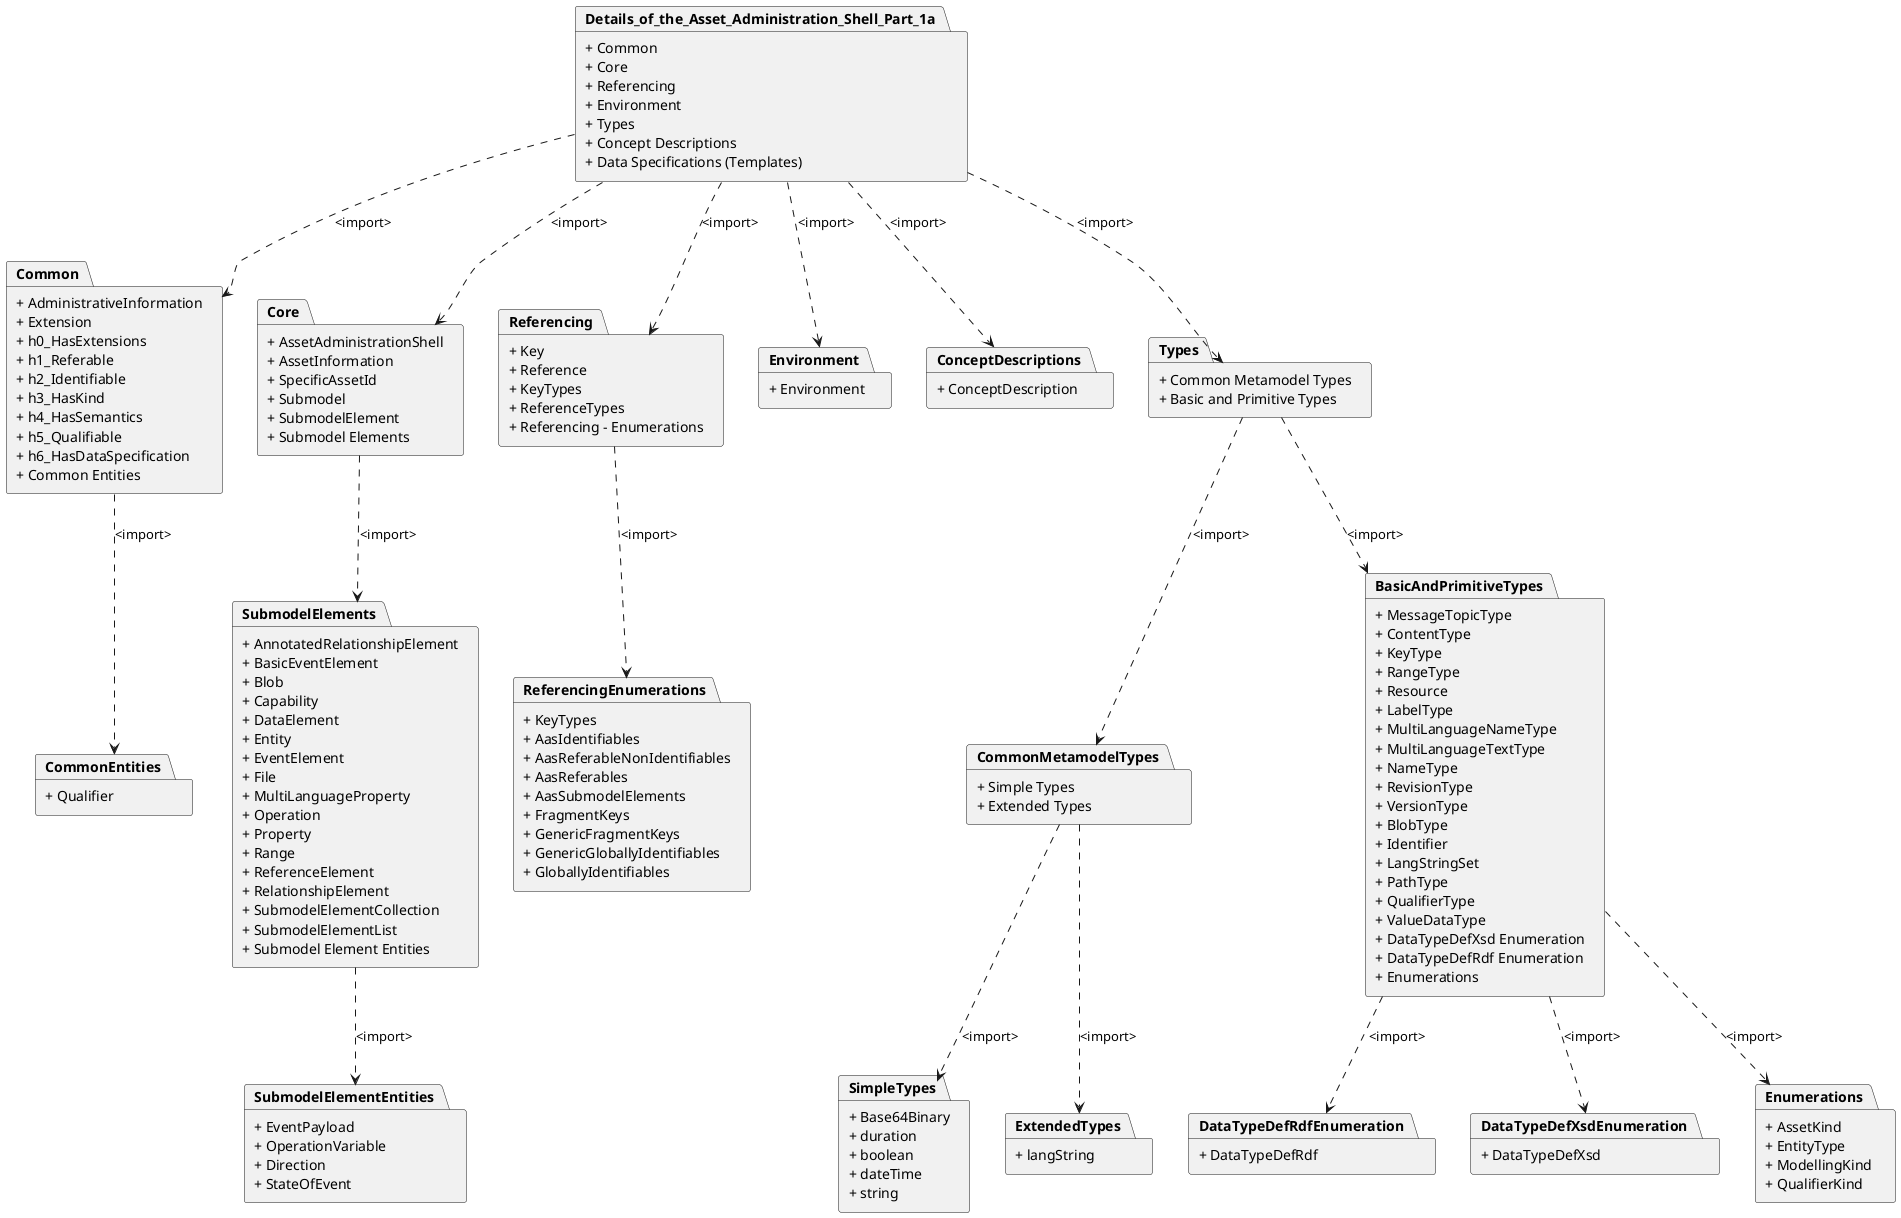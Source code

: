 @startuml
skinparam classAttributeIconSize 0

package Details_of_the_Asset_Administration_Shell_Part_1a [
  + Common
  + Core
  + Referencing
  + Environment
  + Types
  + Concept Descriptions
  + Data Specifications (Templates)
]

package Common [
  + AdministrativeInformation
  + Extension
  + h0_HasExtensions
  + h1_Referable
  + h2_Identifiable
  + h3_HasKind
  + h4_HasSemantics
  + h5_Qualifiable
  + h6_HasDataSpecification
  + Common Entities
]
package CommonEntities [
  + Qualifier
]

package Core [
  + AssetAdministrationShell
  + AssetInformation
  + SpecificAssetId
  + Submodel
  + SubmodelElement
  + Submodel Elements
]
package Referencing [
  + Key
  + Reference
  + KeyTypes
  + ReferenceTypes
  + Referencing - Enumerations
]
package Environment [
  + Environment
]
package ConceptDescriptions [
  + ConceptDescription
]
package Types [
  + Common Metamodel Types
  + Basic and Primitive Types
]


package CommonMetamodelTypes [
  + Simple Types
  + Extended Types
]

package SimpleTypes [
  + Base64Binary
  + duration
  + boolean
  + dateTime
  + string
]

package ExtendedTypes [
  + langString
]

package BasicAndPrimitiveTypes [
  + MessageTopicType
  + ContentType
  + KeyType
  + RangeType
  + Resource
  + LabelType
  + MultiLanguageNameType
  + MultiLanguageTextType
  + NameType
  + RevisionType
  + VersionType
  + BlobType
  + Identifier
  + LangStringSet
  + PathType
  + QualifierType
  + ValueDataType
  + DataTypeDefXsd Enumeration
  + DataTypeDefRdf Enumeration
  + Enumerations
]

package DataTypeDefRdfEnumeration [
  + DataTypeDefRdf
]

package DataTypeDefXsdEnumeration [
  + DataTypeDefXsd
]

package Enumerations [
  + AssetKind
  + EntityType
  + ModellingKind
  + QualifierKind
]

package SubmodelElements [
  + AnnotatedRelationshipElement
  + BasicEventElement
  + Blob
  + Capability
  + DataElement
  + Entity
  + EventElement
  + File
  + MultiLanguageProperty
  + Operation
  + Property
  + Range
  + ReferenceElement
  + RelationshipElement
  + SubmodelElementCollection
  + SubmodelElementList
  + Submodel Element Entities
]

package SubmodelElementEntities [
  + EventPayload
  + OperationVariable
  + Direction
  + StateOfEvent
]

package ReferencingEnumerations [
  + KeyTypes
  + AasIdentifiables
  + AasReferableNonIdentifiables
  + AasReferables
  + AasSubmodelElements
  + FragmentKeys
  + GenericFragmentKeys
  + GenericGloballyIdentifiables
  + GloballyIdentifiables
]

' Relationships
Details_of_the_Asset_Administration_Shell_Part_1a ..> Common : <import>
Common ..> CommonEntities : <import>

Details_of_the_Asset_Administration_Shell_Part_1a ..> Core : <import>
Core ..> SubmodelElements : <import>
SubmodelElements ..> SubmodelElementEntities : <import>

Details_of_the_Asset_Administration_Shell_Part_1a ..> Referencing : <import>
Referencing ..> ReferencingEnumerations : <import>

Details_of_the_Asset_Administration_Shell_Part_1a ..> Environment : <import>

Details_of_the_Asset_Administration_Shell_Part_1a ..> Types : <import>
Types ..> CommonMetamodelTypes : <import>
CommonMetamodelTypes ..> SimpleTypes: <import>
CommonMetamodelTypes ..> ExtendedTypes: <import>
Types ..> BasicAndPrimitiveTypes : <import>
BasicAndPrimitiveTypes ..> DataTypeDefRdfEnumeration : <import>
BasicAndPrimitiveTypes ..> DataTypeDefXsdEnumeration : <import>
BasicAndPrimitiveTypes ..> Enumerations : <import>

Details_of_the_Asset_Administration_Shell_Part_1a ..> ConceptDescriptions : <import>

@enduml
